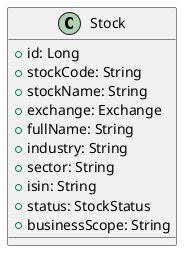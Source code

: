 @startuml stock

class Stock {
    + id: Long
    + stockCode: String
    + stockName: String
    + exchange: Exchange
    + fullName: String
    + industry: String
    + sector: String
    + isin: String
    + status: StockStatus
    + businessScope: String
}

@enduml
